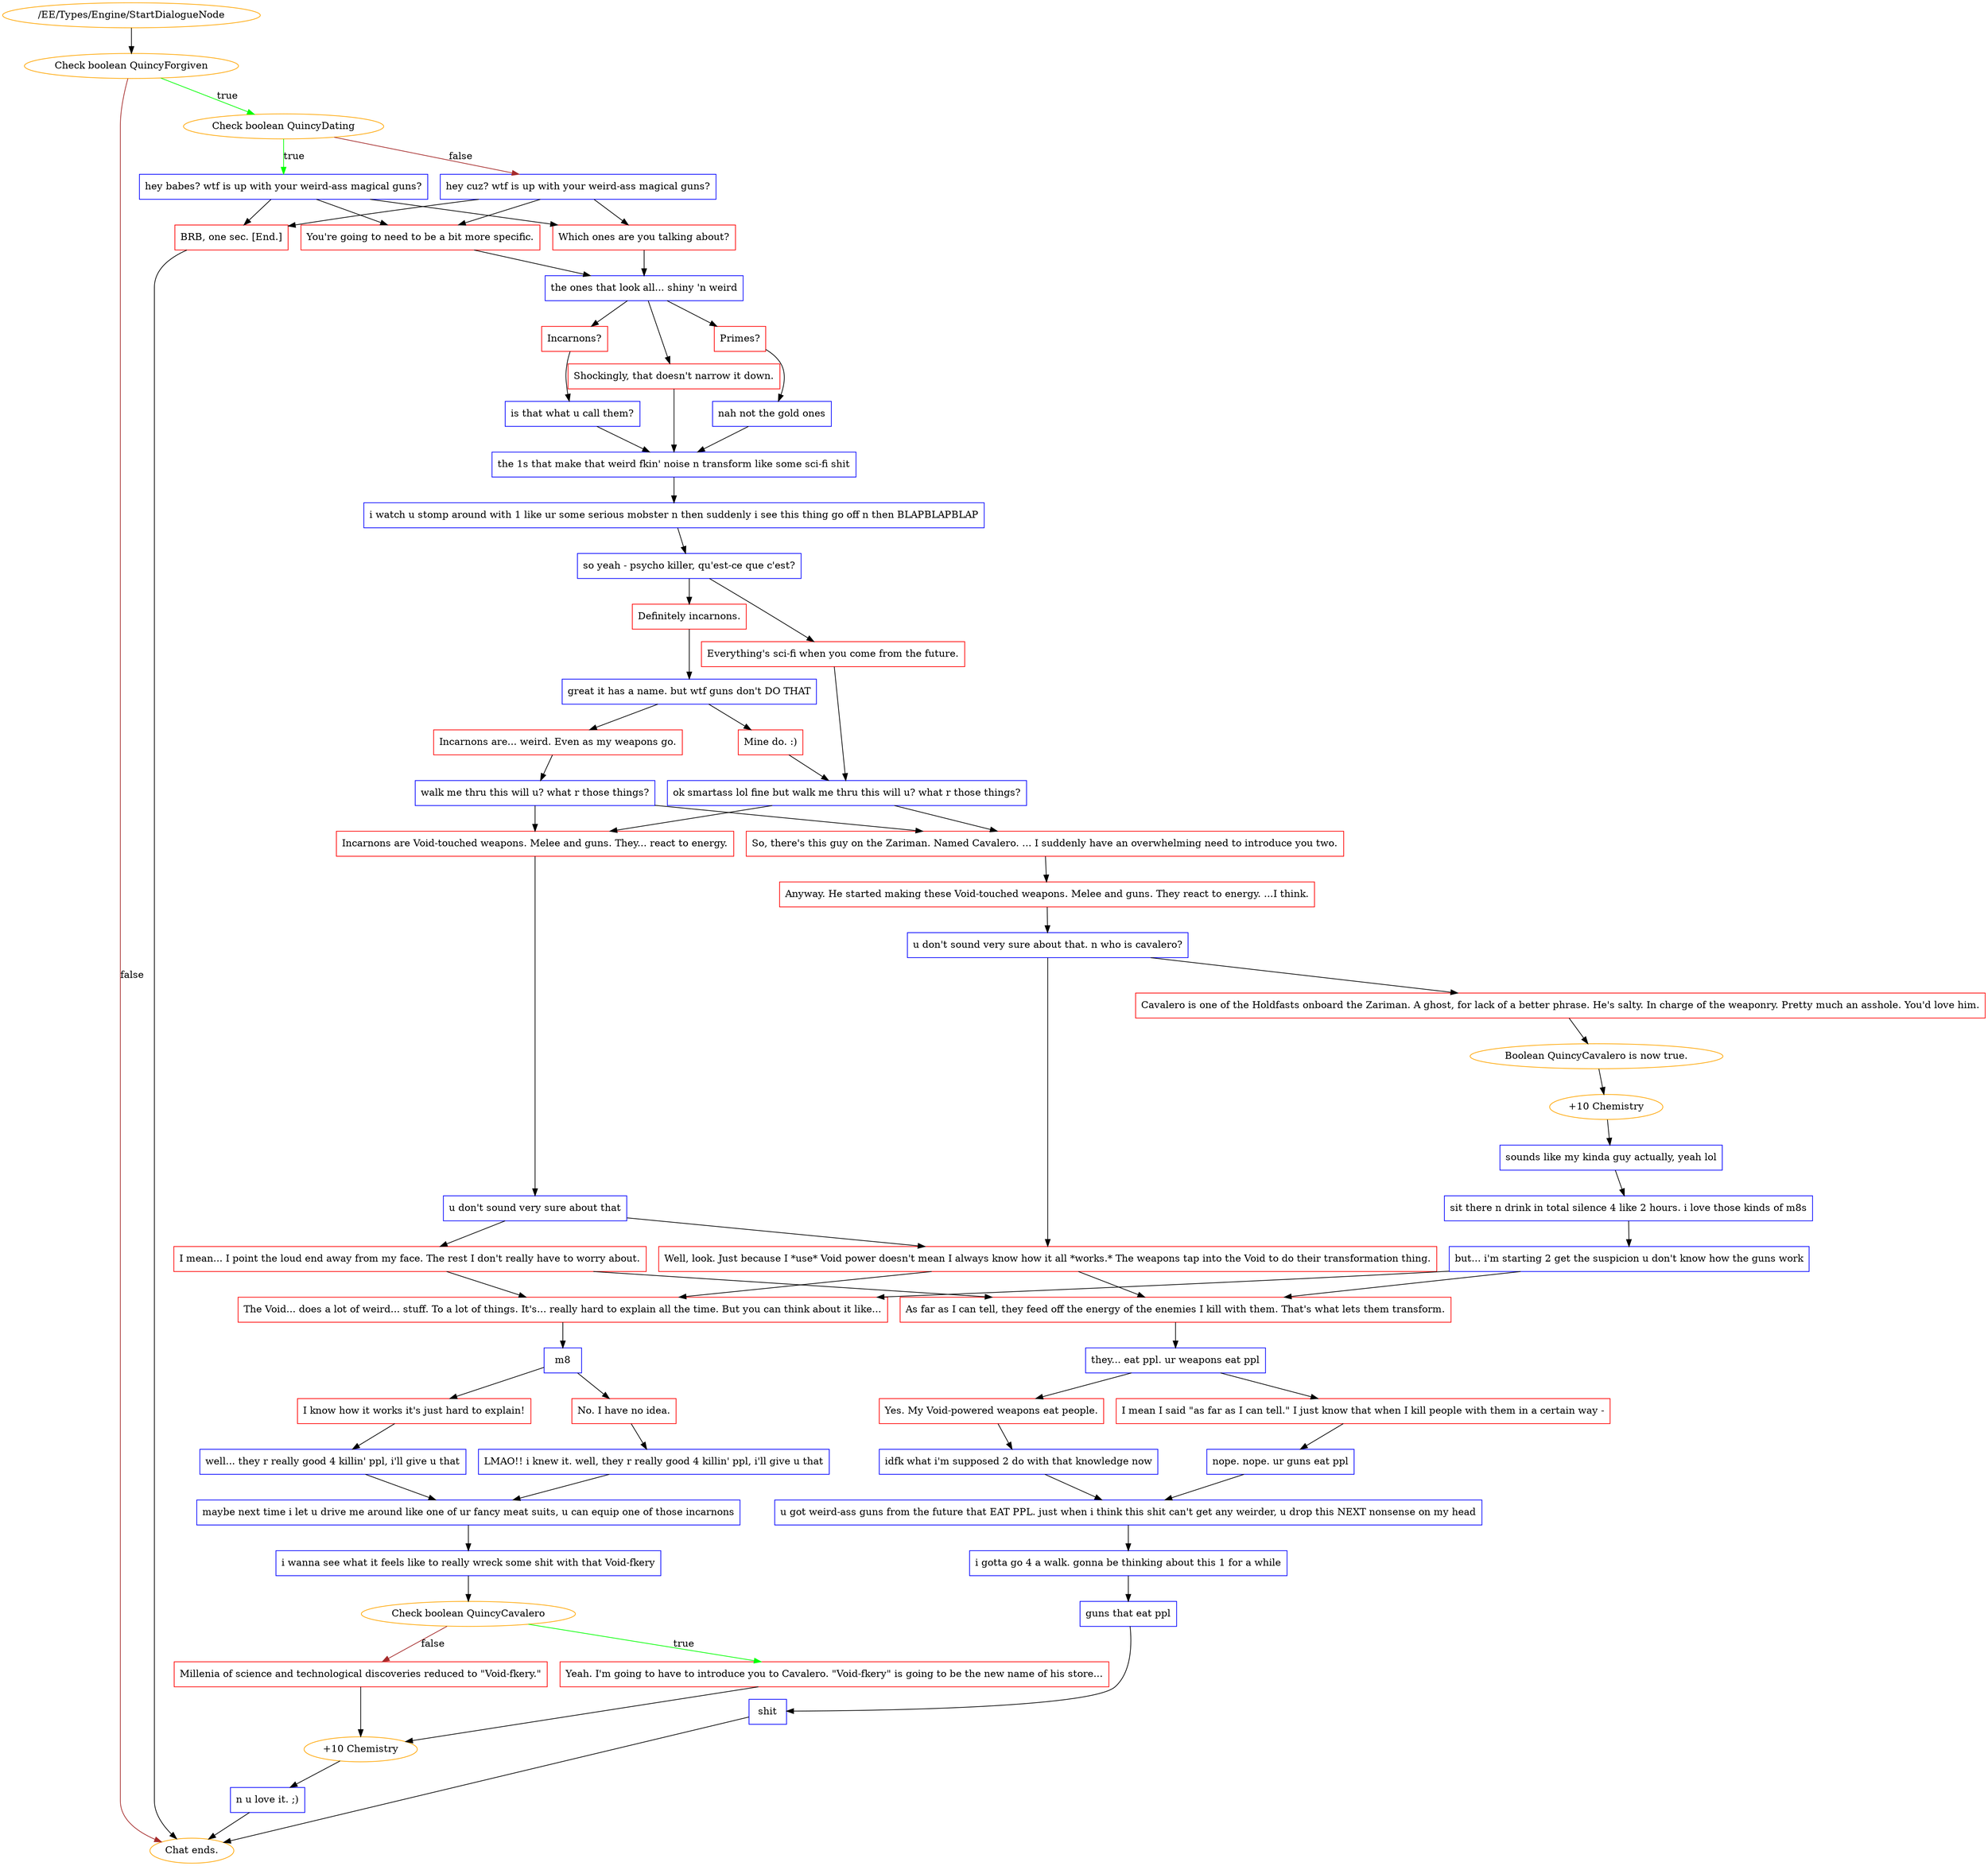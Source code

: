 digraph {
	3120 [label="/EE/Types/Engine/StartDialogueNode",color=orange];
		3120 -> 3121;
	3121 [label="Check boolean QuincyForgiven",color=orange];
		3121 -> 3123 [label=true,color=green];
		3121 -> "Chat ends." [label=false,color=brown];
	3123 [label="Check boolean QuincyDating",color=orange];
		3123 -> 3124 [label=true,color=green];
		3123 -> 3125 [label=false,color=brown];
	"Chat ends." [color=orange];
	3124 [label="hey babes? wtf is up with your weird-ass magical guns?",shape=box,color=blue];
		3124 -> 3126;
		3124 -> 3127;
		3124 -> 3128;
	3125 [label="hey cuz? wtf is up with your weird-ass magical guns?",shape=box,color=blue];
		3125 -> 3126;
		3125 -> 3127;
		3125 -> 3128;
	3126 [label="Which ones are you talking about?",shape=box,color=red];
		3126 -> 3130;
	3127 [label="You're going to need to be a bit more specific.",shape=box,color=red];
		3127 -> 3130;
	3128 [label="BRB, one sec. [End.]",shape=box,color=red];
		3128 -> "Chat ends.";
	3130 [label="the ones that look all... shiny 'n weird",shape=box,color=blue];
		3130 -> 3133;
		3130 -> 3132;
		3130 -> 3131;
	"Chat ends." [color=orange];
	3133 [label="Shockingly, that doesn't narrow it down.",shape=box,color=red];
		3133 -> 3137;
	3132 [label="Primes?",shape=box,color=red];
		3132 -> 3134;
	3131 [label="Incarnons?",shape=box,color=red];
		3131 -> 3136;
	3137 [label="the 1s that make that weird fkin' noise n transform like some sci-fi shit",shape=box,color=blue];
		3137 -> 3138;
	3134 [label="nah not the gold ones",shape=box,color=blue];
		3134 -> 3137;
	3136 [label="is that what u call them?",shape=box,color=blue];
		3136 -> 3137;
	3138 [label="i watch u stomp around with 1 like ur some serious mobster n then suddenly i see this thing go off n then BLAPBLAPBLAP",shape=box,color=blue];
		3138 -> 3139;
	3139 [label="so yeah - psycho killer, qu'est-ce que c'est?",shape=box,color=blue];
		3139 -> 3140;
		3139 -> 3141;
	3140 [label="Definitely incarnons.",shape=box,color=red];
		3140 -> 3142;
	3141 [label="Everything's sci-fi when you come from the future.",shape=box,color=red];
		3141 -> 3146;
	3142 [label="great it has a name. but wtf guns don't DO THAT",shape=box,color=blue];
		3142 -> 3143;
		3142 -> 3144;
	3146 [label="ok smartass lol fine but walk me thru this will u? what r those things?",shape=box,color=blue];
		3146 -> 3147;
		3146 -> 3148;
	3143 [label="Incarnons are... weird. Even as my weapons go.",shape=box,color=red];
		3143 -> 3145;
	3144 [label="Mine do. :)",shape=box,color=red];
		3144 -> 3146;
	3147 [label="Incarnons are Void-touched weapons. Melee and guns. They... react to energy.",shape=box,color=red];
		3147 -> 3150;
	3148 [label="So, there's this guy on the Zariman. Named Cavalero. ... I suddenly have an overwhelming need to introduce you two.",shape=box,color=red];
		3148 -> 3149;
	3145 [label="walk me thru this will u? what r those things?",shape=box,color=blue];
		3145 -> 3147;
		3145 -> 3148;
	3150 [label="u don't sound very sure about that",shape=box,color=blue];
		3150 -> 3153;
		3150 -> 3152;
	3149 [label="Anyway. He started making these Void-touched weapons. Melee and guns. They react to energy. ...I think.",shape=box,color=red];
		3149 -> 3151;
	3153 [label="I mean... I point the loud end away from my face. The rest I don't really have to worry about.",shape=box,color=red];
		3153 -> 3161;
		3153 -> 3160;
	3152 [label="Well, look. Just because I *use* Void power doesn't mean I always know how it all *works.* The weapons tap into the Void to do their transformation thing.",shape=box,color=red];
		3152 -> 3161;
		3152 -> 3160;
	3151 [label="u don't sound very sure about that. n who is cavalero?",shape=box,color=blue];
		3151 -> 3152;
		3151 -> 3154;
	3161 [label="As far as I can tell, they feed off the energy of the enemies I kill with them. That's what lets them transform.",shape=box,color=red];
		3161 -> 3162;
	3160 [label="The Void... does a lot of weird... stuff. To a lot of things. It's... really hard to explain all the time. But you can think about it like...",shape=box,color=red];
		3160 -> 3163;
	3154 [label="Cavalero is one of the Holdfasts onboard the Zariman. A ghost, for lack of a better phrase. He's salty. In charge of the weaponry. Pretty much an asshole. You'd love him.",shape=box,color=red];
		3154 -> 3155;
	3162 [label="they... eat ppl. ur weapons eat ppl",shape=box,color=blue];
		3162 -> 3164;
		3162 -> 3165;
	3163 [label="m8",shape=box,color=blue];
		3163 -> 3166;
		3163 -> 3167;
	3155 [label="Boolean QuincyCavalero is now true.",color=orange];
		3155 -> 3179;
	3164 [label="I mean I said \"as far as I can tell.\" I just know that when I kill people with them in a certain way -",shape=box,color=red];
		3164 -> 3170;
	3165 [label="Yes. My Void-powered weapons eat people.",shape=box,color=red];
		3165 -> 3171;
	3166 [label="No. I have no idea.",shape=box,color=red];
		3166 -> 3172;
	3167 [label="I know how it works it's just hard to explain!",shape=box,color=red];
		3167 -> 3173;
	3179 [label="+10 Chemistry",color=orange];
		3179 -> 3159;
	3170 [label="nope. nope. ur guns eat ppl",shape=box,color=blue];
		3170 -> 3174;
	3171 [label="idfk what i'm supposed 2 do with that knowledge now",shape=box,color=blue];
		3171 -> 3174;
	3172 [label="LMAO!! i knew it. well, they r really good 4 killin' ppl, i'll give u that",shape=box,color=blue];
		3172 -> 3175;
	3173 [label="well... they r really good 4 killin' ppl, i'll give u that",shape=box,color=blue];
		3173 -> 3175;
	3159 [label="sounds like my kinda guy actually, yeah lol",shape=box,color=blue];
		3159 -> 3158;
	3174 [label="u got weird-ass guns from the future that EAT PPL. just when i think this shit can't get any weirder, u drop this NEXT nonsense on my head",shape=box,color=blue];
		3174 -> 3176;
	3175 [label="maybe next time i let u drive me around like one of ur fancy meat suits, u can equip one of those incarnons",shape=box,color=blue];
		3175 -> 3181;
	3158 [label="sit there n drink in total silence 4 like 2 hours. i love those kinds of m8s",shape=box,color=blue];
		3158 -> 3157;
	3176 [label="i gotta go 4 a walk. gonna be thinking about this 1 for a while",shape=box,color=blue];
		3176 -> 3177;
	3181 [label="i wanna see what it feels like to really wreck some shit with that Void-fkery",shape=box,color=blue];
		3181 -> 3182;
	3157 [label="but... i'm starting 2 get the suspicion u don't know how the guns work",shape=box,color=blue];
		3157 -> 3161;
		3157 -> 3160;
	3177 [label="guns that eat ppl",shape=box,color=blue];
		3177 -> 3178;
	3182 [label="Check boolean QuincyCavalero",color=orange];
		3182 -> 3183 [label=true,color=green];
		3182 -> 3184 [label=false,color=brown];
	3178 [label="shit",shape=box,color=blue];
		3178 -> "Chat ends.";
	3183 [label="Yeah. I'm going to have to introduce you to Cavalero. \"Void-fkery\" is going to be the new name of his store...",shape=box,color=red];
		3183 -> 3185;
	3184 [label="Millenia of science and technological discoveries reduced to \"Void-fkery.\"",shape=box,color=red];
		3184 -> 3185;
	"Chat ends." [color=orange];
	3185 [label="+10 Chemistry",color=orange];
		3185 -> 3186;
	3186 [label="n u love it. ;)",shape=box,color=blue];
		3186 -> "Chat ends.";
	"Chat ends." [color=orange];
}